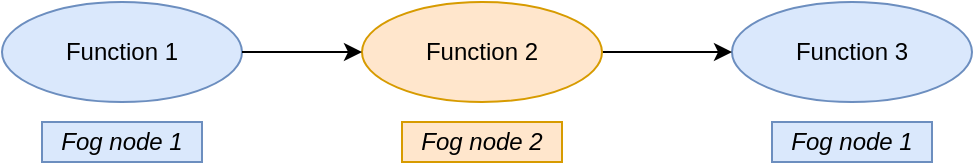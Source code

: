 <mxfile version="11.1.4" type="device"><diagram id="ohX6r9S1R7uEb48KfSQn" name="Distributed Flow"><mxGraphModel dx="946" dy="682" grid="1" gridSize="10" guides="1" tooltips="1" connect="1" arrows="1" fold="1" page="1" pageScale="1" pageWidth="1169" pageHeight="827" math="0" shadow="0"><root><mxCell id="Rn1ku9fflQ55ZqBiEel_-0"/><mxCell id="Rn1ku9fflQ55ZqBiEel_-1" parent="Rn1ku9fflQ55ZqBiEel_-0"/><mxCell id="XnESf4OnTM6OTv_hLhWp-1" value="Function 1" style="ellipse;whiteSpace=wrap;html=1;align=center;fillColor=#dae8fc;strokeColor=#6c8ebf;" parent="Rn1ku9fflQ55ZqBiEel_-1" vertex="1"><mxGeometry x="75" y="125" width="120" height="50" as="geometry"/></mxCell><mxCell id="XnESf4OnTM6OTv_hLhWp-2" value="Function 3" style="ellipse;whiteSpace=wrap;html=1;align=center;fillColor=#dae8fc;strokeColor=#6c8ebf;" parent="Rn1ku9fflQ55ZqBiEel_-1" vertex="1"><mxGeometry x="440" y="125" width="120" height="50" as="geometry"/></mxCell><mxCell id="XnESf4OnTM6OTv_hLhWp-8" style="edgeStyle=orthogonalEdgeStyle;rounded=0;orthogonalLoop=1;jettySize=auto;html=1;entryX=0;entryY=0.5;entryDx=0;entryDy=0;" parent="Rn1ku9fflQ55ZqBiEel_-1" source="XnESf4OnTM6OTv_hLhWp-3" target="XnESf4OnTM6OTv_hLhWp-2" edge="1"><mxGeometry relative="1" as="geometry"/></mxCell><mxCell id="XnESf4OnTM6OTv_hLhWp-3" value="Function 2" style="ellipse;whiteSpace=wrap;html=1;align=center;fillColor=#ffe6cc;strokeColor=#d79b00;" parent="Rn1ku9fflQ55ZqBiEel_-1" vertex="1"><mxGeometry x="255" y="125" width="120" height="50" as="geometry"/></mxCell><mxCell id="XnESf4OnTM6OTv_hLhWp-9" value="" style="endArrow=classic;html=1;entryX=0;entryY=0.5;entryDx=0;entryDy=0;exitX=1;exitY=0.5;exitDx=0;exitDy=0;" parent="Rn1ku9fflQ55ZqBiEel_-1" source="XnESf4OnTM6OTv_hLhWp-1" target="XnESf4OnTM6OTv_hLhWp-3" edge="1"><mxGeometry width="50" height="50" relative="1" as="geometry"><mxPoint x="195" y="205" as="sourcePoint"/><mxPoint x="245" y="155" as="targetPoint"/></mxGeometry></mxCell><mxCell id="XnESf4OnTM6OTv_hLhWp-10" value="Fog node 1" style="text;html=1;strokeColor=#6c8ebf;fillColor=#dae8fc;align=center;verticalAlign=middle;whiteSpace=wrap;rounded=0;fontStyle=2" parent="Rn1ku9fflQ55ZqBiEel_-1" vertex="1"><mxGeometry x="95" y="185" width="80" height="20" as="geometry"/></mxCell><mxCell id="XnESf4OnTM6OTv_hLhWp-12" value="Fog node 2" style="text;html=1;strokeColor=#d79b00;fillColor=#ffe6cc;align=center;verticalAlign=middle;whiteSpace=wrap;rounded=0;fontStyle=2" parent="Rn1ku9fflQ55ZqBiEel_-1" vertex="1"><mxGeometry x="275" y="185" width="80" height="20" as="geometry"/></mxCell><mxCell id="XnESf4OnTM6OTv_hLhWp-13" value="Fog node 1" style="text;html=1;strokeColor=#6c8ebf;fillColor=#dae8fc;align=center;verticalAlign=middle;whiteSpace=wrap;rounded=0;fontStyle=2" parent="Rn1ku9fflQ55ZqBiEel_-1" vertex="1"><mxGeometry x="460" y="185" width="80" height="20" as="geometry"/></mxCell></root></mxGraphModel></diagram></mxfile>